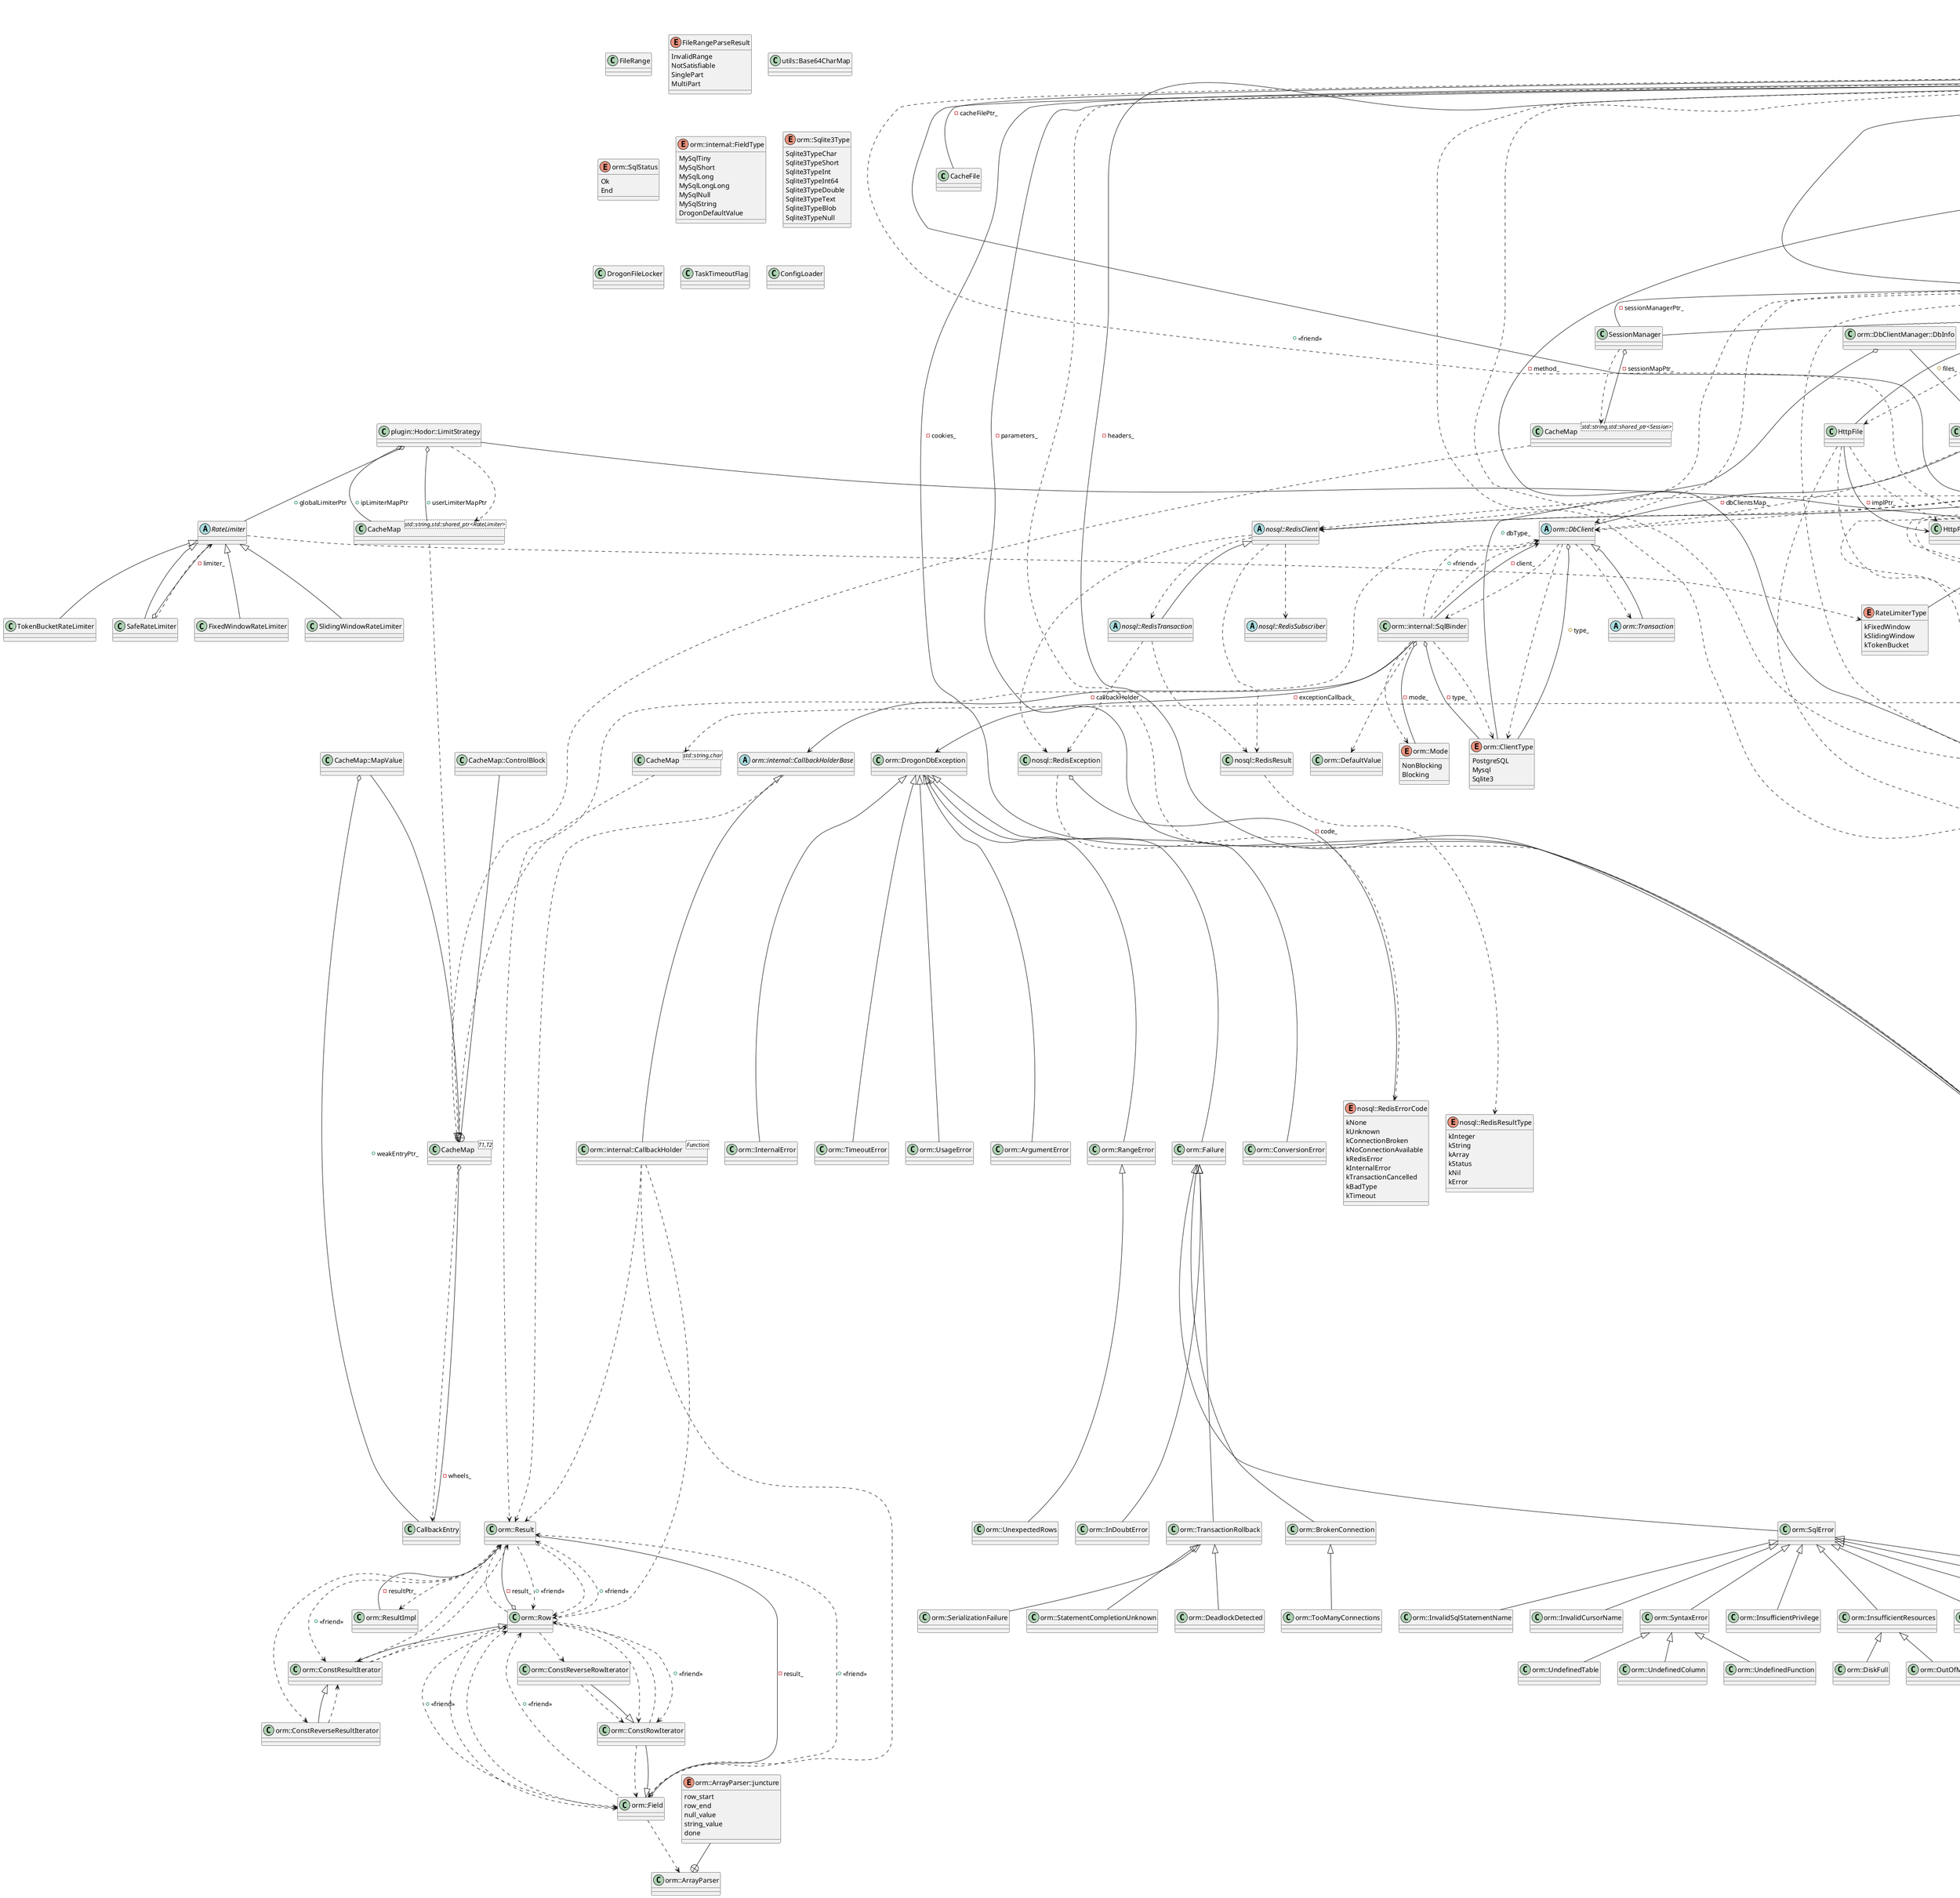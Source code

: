 @startuml
class "CacheFile" as C_0001602196388412231876
class C_0001602196388412231876 {
}
class "FileRange" as C_0001172907301280190169
class C_0001172907301280190169 {
}
enum "FileRangeParseResult" as C_0000148446921052747184
enum C_0000148446921052747184 {
InvalidRange
NotSatisfiable
SinglePart
MultiPart
}
enum "RateLimiterType" as C_0000569988673377409314
enum C_0000569988673377409314 {
kFixedWindow
kSlidingWindow
kTokenBucket
}
abstract "RateLimiter" as C_0001683570349320951376
abstract C_0001683570349320951376 {
}
class "SafeRateLimiter" as C_0000793312537672635337
class C_0000793312537672635337 {
}
class "DrClassMap" as C_0000226157856975215688
class C_0000226157856975215688 {
}
class "DrObjectBase" as C_0000948678946378292650
class C_0000948678946378292650 {
}
class "DrObject<T>" as C_0000928351319055387329
class C_0000928351319055387329 {
}
class "DrObject::DrAllocator" as C_0001402579818599776926
class C_0001402579818599776926 {
}
enum "PluginStatus" as C_0002179084495633963903
enum C_0002179084495633963903 {
None
Initializing
Initialized
}
abstract "PluginBase" as C_0001766132705992294525
abstract C_0001766132705992294525 {
}
class "IsPlugin<T>" as C_0000757665531058320208
class C_0000757665531058320208 {
}
class "Plugin<T>" as C_0000090245984191403772
class C_0000090245984191403772 {
}
class "utils::internal::SafeStringHash" as C_0000202643399852925558
class C_0000202643399852925558 {
}
class "utils::Base64CharMap" as C_0000809694871541360801
class C_0000809694871541360801 {
}
enum "HttpStatusCode" as C_0002294020846573993468
enum C_0002294020846573993468 {
kUnknown
k100Continue
k101SwitchingProtocols
k102Processing
k103EarlyHints
k200OK
k201Created
k202Accepted
k203NonAuthoritativeInformation
k204NoContent
k205ResetContent
k206PartialContent
k207MultiStatus
k208AlreadyReported
k226IMUsed
k300MultipleChoices
k301MovedPermanently
k302Found
k303SeeOther
k304NotModified
k305UseProxy
k306Unused
k307TemporaryRedirect
k308PermanentRedirect
k400BadRequest
k401Unauthorized
k402PaymentRequired
k403Forbidden
k404NotFound
k405MethodNotAllowed
k406NotAcceptable
k407ProxyAuthenticationRequired
k408RequestTimeout
k409Conflict
k410Gone
k411LengthRequired
k412PreconditionFailed
k413RequestEntityTooLarge
k414RequestURITooLarge
k415UnsupportedMediaType
k416RequestedRangeNotSatisfiable
k417ExpectationFailed
k418ImATeapot
k421MisdirectedRequest
k422UnprocessableEntity
k423Locked
k424FailedDependency
k425TooEarly
k426UpgradeRequired
k428PreconditionRequired
k429TooManyRequests
k431RequestHeaderFieldsTooLarge
k451UnavailableForLegalReasons
k500InternalServerError
k501NotImplemented
k502BadGateway
k503ServiceUnavailable
k504GatewayTimeout
k505HTTPVersionNotSupported
k506VariantAlsoNegotiates
k507InsufficientStorage
k508LoopDetected
k510NotExtended
k511NetworkAuthenticationRequired
}
enum "Version" as C_0000197817700020926822
enum C_0000197817700020926822 {
kUnknown
kHttp10
kHttp11
}
enum "ContentType" as C_0002066557435230642449
enum C_0002066557435230642449 {
CT_NONE
CT_APPLICATION_JSON
CT_TEXT_PLAIN
CT_TEXT_HTML
CT_APPLICATION_X_FORM
CT_APPLICATION_X_JAVASCRIPT
CT_TEXT_CSS
CT_TEXT_XML
CT_APPLICATION_XML
CT_TEXT_XSL
CT_APPLICATION_WASM
CT_APPLICATION_OCTET_STREAM
CT_APPLICATION_X_FONT_TRUETYPE
CT_APPLICATION_X_FONT_OPENTYPE
CT_APPLICATION_FONT_WOFF
CT_APPLICATION_FONT_WOFF2
CT_APPLICATION_VND_MS_FONTOBJ
CT_APPLICATION_PDF
CT_IMAGE_SVG_XML
CT_IMAGE_PNG
CT_IMAGE_WEBP
CT_IMAGE_AVIF
CT_IMAGE_JPG
CT_IMAGE_GIF
CT_IMAGE_XICON
CT_IMAGE_ICNS
CT_IMAGE_BMP
CT_MULTIPART_FORM_DATA
CT_CUSTOM
}
enum "FileType" as C_0000046087860677639494
enum C_0000046087860677639494 {
FT_UNKNOWN
FT_CUSTOM
FT_DOCUMENT
FT_ARCHIVE
FT_AUDIO
FT_MEDIA
FT_IMAGE
}
enum "HttpMethod" as C_0002297089588192879184
enum C_0002297089588192879184 {
Get
Post
Head
Put
Delete
Options
Patch
Invalid
}
enum "ReqResult" as C_0002149760671946388471
enum C_0002149760671946388471 {
Ok
BadResponse
NetworkFailure
BadServerAddress
Timeout
HandshakeError
InvalidCertificate
EncryptionFailure
}
enum "WebSocketMessageType" as C_0001493037087324526865
enum C_0001493037087324526865 {
Text
Binary
Ping
Pong
Close
Unknown
}
class "Session" as C_0001154883658290103158
class C_0001154883658290103158 {
}
class "Attributes" as C_0000856886442257969515
class C_0000856886442257969515 {
}
class "UploadFile" as C_0001615461992216996730
class C_0001615461992216996730 {
}
abstract "HttpRequest" as C_0001190870941872623442
abstract C_0001190870941872623442 {
}
class "plugin::RealIpResolver" as C_0000941513324950733499
class C_0000941513324950733499 {
}
class "plugin::RealIpResolver::CIDR" as C_0000448641385731278432
class C_0000448641385731278432 {
}
class "plugin::Hodor" as C_0001660283423325560228
class C_0001660283423325560228 {
}
class "plugin::Hodor::LimitStrategy" as C_0002289629782712496672
class C_0002289629782712496672 {
}
class "plugin::SecureSSLRedirector" as C_0000220070499246235988
class C_0000220070499246235988 {
}
class "plugin::AccessLogger" as C_0000244520623122674747
class C_0000244520623122674747 {
}
class "CallbackEntry" as C_0000090521162796328593
class C_0000090521162796328593 {
}
class "CacheMap<T1,T2>" as C_0001718377259596257071
class C_0001718377259596257071 {
}
class "CacheMap::MapValue" as C_0001562390711784535865
class C_0001562390711784535865 {
}
class "CacheMap::ControlBlock" as C_0002252073953150628835
class C_0002252073953150628835 {
}
class "Cookie" as C_0000629720874538387081
class C_0000629720874538387081 {
}
enum "Cookie::SameSite" as C_0002106053951744410615
enum C_0002106053951744410615 {
kNull
kLax
kStrict
kNone
}
class "HttpViewData" as C_0001371109155471867910
class C_0001371109155471867910 {
}
abstract "HttpResponse" as C_0001901795027020512498
abstract C_0001901795027020512498 {
}
abstract "HttpFilterBase" as C_0001287349830889935744
abstract C_0001287349830889935744 {
}
class "HttpFilter<T,_Bool AutoCreation=true>" as C_0001423317784030907931
class C_0001423317784030907931 {
}
class "HttpFile" as C_0001523417402752130926
class C_0001523417402752130926 {
}
class "MultiPartParser" as C_0001601606743768578298
class C_0001601606743768578298 {
}
abstract "DrTemplateBase" as C_0000286555068366301766
abstract C_0000286555068366301766 {
}
class "DrTemplate<T>" as C_0000730908334399288167
class C_0000730908334399288167 {
}
class "NotFound" as C_0001702311134469454529
class C_0001702311134469454529 {
}
class "orm::DrogonDbException" as C_0000490701912571951483
class C_0000490701912571951483 {
}
class "orm::Failure" as C_0000456369170220033535
class C_0000456369170220033535 {
}
class "orm::BrokenConnection" as C_0001376443961393314631
class C_0001376443961393314631 {
}
class "orm::SqlError" as C_0000110094149694428433
class C_0000110094149694428433 {
}
class "orm::InDoubtError" as C_0001329812002507284968
class C_0001329812002507284968 {
}
class "orm::TransactionRollback" as C_0001914524283162894475
class C_0001914524283162894475 {
}
class "orm::SerializationFailure" as C_0001257602633022102086
class C_0001257602633022102086 {
}
class "orm::StatementCompletionUnknown" as C_0000994616565579621556
class C_0000994616565579621556 {
}
class "orm::DeadlockDetected" as C_0001888794958766654274
class C_0001888794958766654274 {
}
class "orm::InternalError" as C_0002261831672566029641
class C_0002261831672566029641 {
}
class "orm::TimeoutError" as C_0002302674545447868988
class C_0002302674545447868988 {
}
class "orm::UsageError" as C_0000254083566728914352
class C_0000254083566728914352 {
}
class "orm::ArgumentError" as C_0000916768331014483169
class C_0000916768331014483169 {
}
class "orm::ConversionError" as C_0001845087573322512354
class C_0001845087573322512354 {
}
class "orm::RangeError" as C_0001211430318191908949
class C_0001211430318191908949 {
}
class "orm::UnexpectedRows" as C_0000875683457816288818
class C_0000875683457816288818 {
}
class "orm::FeatureNotSupported" as C_0000303146722636107252
class C_0000303146722636107252 {
}
class "orm::DataException" as C_0000450066591467892548
class C_0000450066591467892548 {
}
class "orm::IntegrityConstraintViolation" as C_0000183985701049491110
class C_0000183985701049491110 {
}
class "orm::RestrictViolation" as C_0001486865965422908195
class C_0001486865965422908195 {
}
class "orm::NotNullViolation" as C_0001815296255384798414
class C_0001815296255384798414 {
}
class "orm::ForeignKeyViolation" as C_0000507707051843650703
class C_0000507707051843650703 {
}
class "orm::UniqueViolation" as C_0002008857915781258230
class C_0002008857915781258230 {
}
class "orm::CheckViolation" as C_0001924239052726442346
class C_0001924239052726442346 {
}
class "orm::InvalidCursorState" as C_0001566428556455139836
class C_0001566428556455139836 {
}
class "orm::InvalidSqlStatementName" as C_0000759062901150113307
class C_0000759062901150113307 {
}
class "orm::InvalidCursorName" as C_0001606121618321444316
class C_0001606121618321444316 {
}
class "orm::SyntaxError" as C_0000259099048957574831
class C_0000259099048957574831 {
}
class "orm::UndefinedColumn" as C_0001273053679516529581
class C_0001273053679516529581 {
}
class "orm::UndefinedFunction" as C_0000175001950433608832
class C_0000175001950433608832 {
}
class "orm::UndefinedTable" as C_0000506640526327418335
class C_0000506640526327418335 {
}
class "orm::InsufficientPrivilege" as C_0000615127120924718627
class C_0000615127120924718627 {
}
class "orm::InsufficientResources" as C_0002116496948881352812
class C_0002116496948881352812 {
}
class "orm::DiskFull" as C_0001472863203085702367
class C_0001472863203085702367 {
}
class "orm::OutOfMemory" as C_0000590086373805922620
class C_0000590086373805922620 {
}
class "orm::TooManyConnections" as C_0001565267492265102292
class C_0001565267492265102292 {
}
class "orm::ArrayParser" as C_0001031019763544911241
class C_0001031019763544911241 {
}
enum "orm::ArrayParser::juncture" as C_0000083418169140719751
enum C_0000083418169140719751 {
row_start
row_end
null_value
string_value
done
}
enum "orm::SqlStatus" as C_0000864614178541128980
enum C_0000864614178541128980 {
Ok
End
}
class "orm::Result" as C_0001879694154331038123
class C_0001879694154331038123 {
}
class "orm::Row" as C_0001497249381223800335
class C_0001497249381223800335 {
}
class "orm::Field" as C_0000384421613627818213
class C_0000384421613627818213 {
}
class "orm::ConstResultIterator" as C_0000759497631999745177
class C_0000759497631999745177 {
}
class "orm::ConstReverseResultIterator" as C_0001683013422590829842
class C_0001683013422590829842 {
}
class "orm::ConstRowIterator" as C_0001908145275863799607
class C_0001908145275863799607 {
}
class "orm::ConstReverseRowIterator" as C_0000154149308819588584
class C_0000154149308819588584 {
}
class "orm::DefaultValue" as C_0001242350316431051799
class C_0001242350316431051799 {
}
enum "orm::internal::FieldType" as C_0001803163228504873872
enum C_0001803163228504873872 {
MySqlTiny
MySqlShort
MySqlLong
MySqlLongLong
MySqlNull
MySqlString
DrogonDefaultValue
}
class "orm::internal::FunctionTraits<void (*)()>" as C_0000513185118210984636
class C_0000513185118210984636 {
}
class "orm::internal::FunctionTraits<Function>" as C_0001957603977180218076
class C_0001957603977180218076 {
}
class "orm::internal::FunctionTraits<ReturnType (ClassType::*)(Arguments...) const>" as C_0000443970950058419486
class C_0000443970950058419486 {
}
class "orm::internal::FunctionTraits<ReturnType (ClassType::*)(Arguments...)>" as C_0001417883023260479158
class C_0001417883023260479158 {
}
class "orm::internal::FunctionTraits<void (*)(const orm::Result &)>" as C_0000205829849769570168
class C_0000205829849769570168 {
}
class "orm::internal::FunctionTraits<void (*)(const orm::DrogonDbException &)>" as C_0001346608393855696837
class C_0001346608393855696837 {
}
class "orm::internal::FunctionTraits<void (*)(const std::__exception_ptr::exception_ptr &)>" as C_0001142968759717352443
class C_0001142968759717352443 {
}
class "orm::internal::FunctionTraits<ReturnType (*)(bool>" as C_0000567210264324755522
class C_0000567210264324755522 {
}
class "orm::internal::FunctionTraits<ReturnType (*)(Arguments...)>" as C_0001981897510351264598
class C_0001981897510351264598 {
}
class "orm::internal::VectorTypeTraits<T>" as C_0000786554807114980109
class C_0000786554807114980109 {
}
class "orm::internal::VectorTypeTraits<std::vector<std::shared_ptr<T>,std::allocator<std::shared_ptr<T>>>>" as C_0001801500979563774897
class C_0001801500979563774897 {
}
class "orm::internal::VectorTypeTraits<std::string>" as C_0001028932301327099173
class C_0001028932301327099173 {
}
class "orm::internal::CallbackArgTypeTraits<T>" as C_0001591051183953441591
class C_0001591051183953441591 {
}
class "orm::internal::CallbackArgTypeTraits<T *>" as C_0000843017854924881578
class C_0000843017854924881578 {
}
class "orm::internal::CallbackArgTypeTraits<T &>" as C_0001623635363292769104
class C_0001623635363292769104 {
}
class "orm::internal::CallbackArgTypeTraits<T &&>" as C_0000449587150521759061
class C_0000449587150521759061 {
}
class "orm::internal::CallbackArgTypeTraits<const type-parameter-0-0 &>" as C_0000863179859175409524
class C_0000863179859175409524 {
}
abstract "orm::internal::CallbackHolderBase" as C_0000811563132313094349
abstract C_0000811563132313094349 {
}
class "orm::internal::CallbackHolder<Function>" as C_0001889359869870982877
class C_0001889359869870982877 {
}
class "orm::internal::SqlBinder" as C_0000468897011034681203
class C_0000468897011034681203 {
}
class "orm::internal::FunctionTraits<>" as C_0002073642679454323555
class C_0002073642679454323555 {
}
enum "orm::ClientType" as C_0002190783142543069125
enum C_0002190783142543069125 {
PostgreSQL
Mysql
Sqlite3
}
enum "orm::Sqlite3Type" as C_0001301027004849434510
enum C_0001301027004849434510 {
Sqlite3TypeChar
Sqlite3TypeShort
Sqlite3TypeInt
Sqlite3TypeInt64
Sqlite3TypeDouble
Sqlite3TypeText
Sqlite3TypeBlob
Sqlite3TypeNull
}
enum "orm::Mode" as C_0001225333086930819835
enum C_0001225333086930819835 {
NonBlocking
Blocking
}
abstract "orm::DbClient" as C_0000471532526581045605
abstract C_0000471532526581045605 {
}
abstract "orm::Transaction" as C_0000456939794030293158
abstract C_0000456939794030293158 {
}
class "orm::ResultImpl" as C_0001955893625886337927
class C_0001955893625886337927 {
}
class "orm::DbClientManager" as C_0001649523481404497031
class C_0001649523481404497031 {
}
class "orm::DbClientManager::DbInfo" as C_0001683999535943826556
class C_0001683999535943826556 {
}
enum "nosql::RedisResultType" as C_0000236628666458416603
enum C_0000236628666458416603 {
kInteger
kString
kArray
kStatus
kNil
kError
}
class "nosql::RedisResult" as C_0000050005081244291018
class C_0000050005081244291018 {
}
enum "nosql::RedisErrorCode" as C_0001312001361169551649
enum C_0001312001361169551649 {
kNone
kUnknown
kConnectionBroken
kNoConnectionAvailable
kRedisError
kInternalError
kTransactionCancelled
kBadType
kTimeout
}
class "nosql::RedisException" as C_0000559300651359055504
class C_0000559300651359055504 {
}
abstract "nosql::RedisSubscriber" as C_0001107547161573581594
abstract C_0001107547161573581594 {
}
abstract "nosql::RedisClient" as C_0001883779199158262454
abstract C_0001883779199158262454 {
}
abstract "nosql::RedisTransaction" as C_0000602502027937678388
abstract C_0000602502027937678388 {
}
class "nosql::RedisClientManager" as C_0001774738376105557712
class C_0001774738376105557712 {
}
class "nosql::RedisClientManager::RedisInfo" as C_0000611188511917421263
class C_0000611188511917421263 {
}
abstract "HttpAppFramework" as C_0000562806535167206749
abstract C_0000562806535167206749 {
}
class "CacheMap<std::string,std::shared_ptr<RateLimiter>>" as C_0001149590644407197090
class C_0001149590644407197090 {
}
abstract "HttpSimpleControllerBase" as C_0000128620413217137181
abstract C_0000128620413217137181 {
}
class "HttpFileImpl" as C_0000430861576536820587
class C_0000430861576536820587 {
}
abstract "WebSocketControllerBase" as C_0001615046545627727628
abstract C_0001615046545627727628 {
}
class "HttpControllerBase" as C_0001847958496230053998
class C_0001847958496230053998 {
}
enum "StreamDecompressStatus" as C_0000163356329807892547
enum C_0000163356329807892547 {
TooLarge
DecompressError
NotSupported
Ok
}
class "HttpRequestImpl" as C_0001077445029966790851
class C_0001077445029966790851 {
}
abstract "HttpMessageBody" as C_0001754708542321847598
abstract C_0001754708542321847598 {
}
enum "HttpMessageBody::BodyType" as C_0000605428589634827505
enum C_0000605428589634827505 {
kNone
kString
kStringView
}
class "HttpMessageStringBody" as C_0001277789552022385231
class C_0001277789552022385231 {
}
class "HttpMessageStringViewBody" as C_0002060394961817502911
class C_0002060394961817502911 {
}
class "HttpResponseImpl" as C_0000381476730916804538
class C_0000381476730916804538 {
}
class "InitBeforeMainFunction" as C_0000020484508416173121
class C_0000020484508416173121 {
}
class "HttpAppFrameworkImpl" as C_0001004757924792929683
class C_0001004757924792929683 {
}
class "PluginsManager" as C_0000335650429468284846
class C_0000335650429468284846 {
}
class "StaticFileRouter" as C_0000353826227210189722
class C_0000353826227210189722 {
}
class "ListenerManager" as C_0000608763234271505368
class C_0000608763234271505368 {
}
class "WebsocketControllersRouter" as C_0000951993459401033861
class C_0000951993459401033861 {
}
class "HttpServer" as C_0001484050858330124819
class C_0001484050858330124819 {
}
class "HttpControllersRouter" as C_0001615151661652650598
class C_0001615151661652650598 {
}
class "SessionManager" as C_0001631916368591596960
class C_0001631916368591596960 {
}
class "HttpRequestParser" as C_0001720364280583232565
class C_0001720364280583232565 {
}
class "WebSocketConnectionImpl" as C_0001836657483865143021
class C_0001836657483865143021 {
}
class "SharedLibManager" as C_0001894840575198633229
class C_0001894840575198633229 {
}
class "HttpSimpleControllersRouter" as C_0001970446989037272555
class C_0001970446989037272555 {
}
class "FixedWindowRateLimiter" as C_0001720993327917963721
class C_0001720993327917963721 {
}
class "SlidingWindowRateLimiter" as C_0001885782635672739197
class C_0001885782635672739197 {
}
class "TokenBucketRateLimiter" as C_0001852668886837659991
class C_0001852668886837659991 {
}
class "LocalHostFilter" as C_0001201580713638217777
class C_0001201580713638217777 {
}
abstract "ConfigAdapter" as C_0001248771358067691616
abstract C_0001248771358067691616 {
}
class "JsonConfigAdapter" as C_0001494869777221246521
class C_0001494869777221246521 {
}
class "ConfigAdapterManager" as C_0001353955529874701856
class C_0001353955529874701856 {
}
class "YamlConfigAdapter" as C_0000919611083123288933
class C_0000919611083123288933 {
}
enum "CloseCode" as C_0000861956644728290368
enum C_0000861956644728290368 {
kNormalClosure
kEndpointGone
kProtocolError
kInvalidMessage
kNone
kAbnormally
kWrongMessageContent
kViolation
kMessageTooBig
kNeedMoreExtensions
kUnexpectedCondition
kTLSFailed
}
abstract "WebSocketConnection" as C_0001703545934693630165
abstract C_0001703545934693630165 {
}
abstract "WebSocketClient" as C_0000082344787903276426
abstract C_0000082344787903276426 {
}
class "WebSocketClientImpl" as C_0001480640962659994258
class C_0001480640962659994258 {
}
class "HttpResponseParser" as C_0000280643349295394173
class C_0000280643349295394173 {
}
enum "HttpResponseParser::HttpResponseParseStatus" as C_0001507324705318899831
enum C_0001507324705318899831 {
kExpectResponseLine
kExpectHeaders
kExpectBody
kExpectChunkLen
kExpectChunkBody
kExpectLastEmptyChunk
kExpectClose
kGotAll
}
class "WebSocketMessageParser" as C_0001454627024293785596
class C_0001454627024293785596 {
}
class "ListenerManager::ListenerInfo" as C_0001204645190044863835
class C_0001204645190044863835 {
}
class "DrogonFileLocker" as C_0000181996994286112818
class C_0000181996994286112818 {
}
class "IOThreadStorage<C>" as C_0002158017326150546890
class C_0002158017326150546890 {
}
class "IOThreadStorage<std::shared_ptr<orm::DbClient>>" as C_0000607020710647024835
class C_0000607020710647024835 {
}
abstract "HttpClient" as C_0000193386755456182691
abstract C_0000193386755456182691 {
}
class "HttpController<T,_Bool AutoCreation=true>" as C_0000022864597420834899
class C_0000022864597420834899 {
}
class "HttpController::methodRegistrator" as C_0001675203611479878587
class C_0001675203611479878587 {
}
class "HttpSimpleController<T,_Bool AutoCreation=true>" as C_0000230834042887687668
class C_0000230834042887687668 {
}
class "HttpSimpleController::pathRegistrator" as C_0000168773656179042750
class C_0000168773656179042750 {
}
class "TaskTimeoutFlag" as C_0001532938012186904630
class C_0001532938012186904630 {
}
enum "HttpRequestParser::HttpRequestParseStatus" as C_0002109502964953613273
enum C_0002109502964953613273 {
kExpectMethod
kExpectRequestLine
kExpectHeaders
kExpectBody
kExpectChunkLen
kExpectChunkBody
kExpectLastEmptyChunk
kGotAll
}
class "CacheMap<std::string,char>" as C_0002089220607717350710
class C_0002089220607717350710 {
}
class "IOThreadStorage<std::unique_ptr<CacheMap<std::string,char>>>" as C_0001314571613852665946
class C_0001314571613852665946 {
}
class "IOThreadStorage<std::unordered_map<std::string,std::shared_ptr<HttpResponse>>>" as C_0002042351670502806168
class C_0002042351670502806168 {
}
class "IOThreadStorage<std::vector<StaticFileRouter::Location>>" as C_0001088808863620520423
class C_0001088808863620520423 {
}
class "StaticFileRouter::Location" as C_0000956383041522651290
class C_0000956383041522651290 {
}
class "IntranetIpFilter" as C_0001135131880391382868
class C_0001135131880391382868 {
}
class "HttpClientImpl" as C_0000566347777129574936
class C_0000566347777129574936 {
}
class "ConfigLoader" as C_0001501409930325618238
class C_0001501409930325618238 {
}
class "IOThreadStorage<std::shared_ptr<HttpResponse>>" as C_0000711739037540363664
class C_0000711739037540363664 {
}
class "HttpControllersRouter::CtrlBinder" as C_0001713808242298244995
class C_0001713808242298244995 {
}
class "HttpControllersRouter::HttpControllerRouterItem" as C_0000309843102008602296
class C_0000309843102008602296 {
}
class "HttpSimpleControllersRouter::CtrlBinder" as C_0002131510168062055055
class C_0002131510168062055055 {
}
class "HttpSimpleControllersRouter::SimpleControllerRouterItem" as C_0000869536699651170580
class C_0000869536699651170580 {
}
class "IOThreadStorage<std::shared_ptr<nosql::RedisClient>>" as C_0002290647563351137987
class C_0002290647563351137987 {
}
class "CacheMap<std::string,std::shared_ptr<Session>>" as C_0000265559757505396166
class C_0000265559757505396166 {
}
class "SharedLibManager::DLStat" as C_0000912393489712100848
class C_0000912393489712100848 {
}
class "WebsocketControllersRouter::CtrlBinder" as C_0000122138011985869741
class C_0000122138011985869741 {
}
class "WebsocketControllersRouter::WebSocketControllerRouterItem" as C_0002192270870067768196
class C_0002192270870067768196 {
}
class "WebSocketController<T,_Bool AutoCreation=true>" as C_0001306947998463000992
class C_0001306947998463000992 {
}
class "WebSocketController::pathRegistrator" as C_0000532018289313791350
class C_0000532018289313791350 {
}
class "HttpFileUploadRequest" as C_0001858718572891983498
class C_0001858718572891983498 {
}
C_0001683570349320951376 ..> C_0000569988673377409314
C_0000793312537672635337 ..> C_0001683570349320951376
C_0000793312537672635337 o-- C_0001683570349320951376 : -limiter_
C_0001683570349320951376 <|-- C_0000793312537672635337
C_0000226157856975215688 ..> C_0000948678946378292650
C_0000948678946378292650 <|-- C_0000928351319055387329
C_0001402579818599776926 --+ C_0000928351319055387329
C_0001766132705992294525 o-- C_0002179084495633963903 : -status_
C_0001766132705992294525 --> C_0001766132705992294525 : -dependencies_
C_0001766132705992294525 --> C_0001766132705992294525 : -initializedCallback_
C_0001766132705992294525 <.. C_0000335650429468284846 : +<<friend>>
C_0000948678946378292650 <|-- C_0001766132705992294525
C_0000757665531058320208 ..> C_0001766132705992294525
C_0001766132705992294525 <|-- C_0000090245984191403772
C_0000928351319055387329 <|-- C_0000090245984191403772
C_0001154883658290103158 <.. C_0001004757924792929683 : +<<friend>>
C_0001154883658290103158 <.. C_0001631916368591596960 : +<<friend>>
C_0001615461992216996730 ..> C_0002066557435230642449
C_0001615461992216996730 o-- C_0002066557435230642449 : -contentType_
C_0001190870941872623442 ..> C_0002297089588192879184
C_0001190870941872623442 ..> C_0000202643399852925558
C_0001190870941872623442 ..> C_0000197817700020926822
C_0001190870941872623442 ..> C_0001154883658290103158
C_0001190870941872623442 ..> C_0000856886442257969515
C_0001190870941872623442 ..> C_0002066557435230642449
C_0001190870941872623442 ..> C_0001615461992216996730
C_0000941513324950733499 ..> C_0001190870941872623442
C_0000448641385731278432 --+ C_0000941513324950733499
C_0001660283423325560228 ..> C_0001190870941872623442
C_0001660283423325560228 ..> C_0001901795027020512498
C_0001660283423325560228 o-- C_0000569988673377409314 : -algorithm_
C_0001660283423325560228 --> C_0001190870941872623442 : -userIdGetter_
C_0001660283423325560228 --> C_0001190870941872623442 : -rejectResponseFactory_
C_0001660283423325560228 o-- C_0001901795027020512498 : -rejectResponse_
C_0002289629782712496672 --+ C_0001660283423325560228
C_0002289629782712496672 o-- C_0001683570349320951376 : +globalLimiterPtr
C_0002289629782712496672 ..> C_0001149590644407197090
C_0002289629782712496672 o-- C_0001149590644407197090 : +ipLimiterMapPtr
C_0002289629782712496672 o-- C_0001149590644407197090 : +userLimiterMapPtr
C_0000220070499246235988 ..> C_0001190870941872623442
C_0000220070499246235988 ..> C_0001901795027020512498
C_0000244520623122674747 ..> C_0001190870941872623442
C_0000244520623122674747 ..> C_0001901795027020512498
C_0000244520623122674747 --> C_0001190870941872623442 : -logFunctions_
C_0000244520623122674747 --> C_0001901795027020512498 : -logFunctions_
C_0000244520623122674747 --> C_0001190870941872623442 : -logFunctionMap_
C_0000244520623122674747 --> C_0001901795027020512498 : -logFunctionMap_
C_0001718377259596257071 ..> C_0000090521162796328593
C_0001718377259596257071 o-- C_0000090521162796328593 : -wheels_
C_0001562390711784535865 --+ C_0001718377259596257071
C_0001562390711784535865 o-- C_0000090521162796328593 : +weakEntryPtr_
C_0002252073953150628835 --+ C_0001718377259596257071
C_0002106053951744410615 --+ C_0000629720874538387081
C_0001901795027020512498 ..> C_0002294020846573993468
C_0001901795027020512498 ..> C_0000197817700020926822
C_0001901795027020512498 ..> C_0002066557435230642449
C_0001901795027020512498 ..> C_0000202643399852925558
C_0001901795027020512498 ..> C_0000629720874538387081
C_0001901795027020512498 ..> C_0001371109155471867910
C_0001287349830889935744 ..> C_0001190870941872623442
C_0001287349830889935744 ..> C_0001901795027020512498
C_0000948678946378292650 <|-- C_0001287349830889935744
C_0000928351319055387329 <|-- C_0001423317784030907931
C_0001287349830889935744 <|-- C_0001423317784030907931
C_0001523417402752130926 ..> C_0000430861576536820587
C_0001523417402752130926 ..> C_0000046087860677639494
C_0001523417402752130926 ..> C_0002066557435230642449
C_0001523417402752130926 --> C_0000430861576536820587 : -implPtr_
C_0001601606743768578298 ..> C_0001523417402752130926
C_0001601606743768578298 ..> C_0001190870941872623442
C_0001601606743768578298 o-- C_0001523417402752130926 : #files_
C_0001601606743768578298 o-- C_0001190870941872623442 : #requestPtr_
C_0000286555068366301766 ..> C_0001371109155471867910
C_0000948678946378292650 <|-- C_0000286555068366301766
C_0000928351319055387329 <|-- C_0000730908334399288167
C_0000286555068366301766 <|-- C_0000730908334399288167
C_0001702311134469454529 ..> C_0001371109155471867910
C_0000490701912571951483 <|-- C_0000456369170220033535
C_0000456369170220033535 <|-- C_0001376443961393314631
C_0000456369170220033535 <|-- C_0000110094149694428433
C_0000456369170220033535 <|-- C_0001329812002507284968
C_0000456369170220033535 <|-- C_0001914524283162894475
C_0001914524283162894475 <|-- C_0001257602633022102086
C_0001914524283162894475 <|-- C_0000994616565579621556
C_0001914524283162894475 <|-- C_0001888794958766654274
C_0000490701912571951483 <|-- C_0002261831672566029641
C_0000490701912571951483 <|-- C_0002302674545447868988
C_0000490701912571951483 <|-- C_0000254083566728914352
C_0000490701912571951483 <|-- C_0000916768331014483169
C_0000490701912571951483 <|-- C_0001845087573322512354
C_0000490701912571951483 <|-- C_0001211430318191908949
C_0001211430318191908949 <|-- C_0000875683457816288818
C_0000110094149694428433 <|-- C_0000303146722636107252
C_0000110094149694428433 <|-- C_0000450066591467892548
C_0000110094149694428433 <|-- C_0000183985701049491110
C_0000183985701049491110 <|-- C_0001486865965422908195
C_0000183985701049491110 <|-- C_0001815296255384798414
C_0000183985701049491110 <|-- C_0000507707051843650703
C_0000183985701049491110 <|-- C_0002008857915781258230
C_0000183985701049491110 <|-- C_0001924239052726442346
C_0000110094149694428433 <|-- C_0001566428556455139836
C_0000110094149694428433 <|-- C_0000759062901150113307
C_0000110094149694428433 <|-- C_0001606121618321444316
C_0000110094149694428433 <|-- C_0000259099048957574831
C_0000259099048957574831 <|-- C_0001273053679516529581
C_0000259099048957574831 <|-- C_0000175001950433608832
C_0000259099048957574831 <|-- C_0000506640526327418335
C_0000110094149694428433 <|-- C_0000615127120924718627
C_0000110094149694428433 <|-- C_0002116496948881352812
C_0002116496948881352812 <|-- C_0001472863203085702367
C_0002116496948881352812 <|-- C_0000590086373805922620
C_0001376443961393314631 <|-- C_0001565267492265102292
C_0000083418169140719751 --+ C_0001031019763544911241
C_0001879694154331038123 ..> C_0001955893625886337927
C_0001879694154331038123 ..> C_0000759497631999745177
C_0001879694154331038123 ..> C_0001683013422590829842
C_0001879694154331038123 ..> C_0001497249381223800335
C_0001879694154331038123 o-- C_0001955893625886337927 : -resultPtr_
C_0001879694154331038123 <.. C_0001497249381223800335 : +<<friend>>
C_0001879694154331038123 <.. C_0000384421613627818213 : +<<friend>>
C_0001497249381223800335 ..> C_0000384421613627818213
C_0001497249381223800335 ..> C_0001908145275863799607
C_0001497249381223800335 ..> C_0000154149308819588584
C_0001497249381223800335 ..> C_0001879694154331038123
C_0001497249381223800335 o-- C_0001879694154331038123 : -result_
C_0001497249381223800335 <.. C_0001879694154331038123 : +<<friend>>
C_0001497249381223800335 <.. C_0000384421613627818213 : +<<friend>>
C_0000384421613627818213 ..> C_0001031019763544911241
C_0000384421613627818213 ..> C_0001497249381223800335
C_0000384421613627818213 o-- C_0001879694154331038123 : -result_
C_0000384421613627818213 <.. C_0001497249381223800335 : +<<friend>>
C_0000759497631999745177 ..> C_0001497249381223800335
C_0000759497631999745177 ..> C_0001879694154331038123
C_0000759497631999745177 <.. C_0001879694154331038123 : +<<friend>>
C_0001497249381223800335 <|-- C_0000759497631999745177
C_0001683013422590829842 ..> C_0000759497631999745177
C_0000759497631999745177 <|-- C_0001683013422590829842
C_0001908145275863799607 ..> C_0000384421613627818213
C_0001908145275863799607 ..> C_0001497249381223800335
C_0001908145275863799607 <.. C_0001497249381223800335 : +<<friend>>
C_0000384421613627818213 <|-- C_0001908145275863799607
C_0000154149308819588584 ..> C_0001908145275863799607
C_0001908145275863799607 <|-- C_0000154149308819588584
C_0000513185118210984636 ..|> C_0002073642679454323555
C_0000443970950058419486 ..|> C_0001957603977180218076
C_0001981897510351264598 <|-- C_0000443970950058419486
C_0001417883023260479158 ..|> C_0001957603977180218076
C_0001981897510351264598 <|-- C_0001417883023260479158
C_0000205829849769570168 ..|> C_0001957603977180218076
C_0001346608393855696837 ..|> C_0001957603977180218076
C_0001142968759717352443 ..|> C_0001957603977180218076
C_0000567210264324755522 ..|> C_0001957603977180218076
C_0001981897510351264598 <|-- C_0000567210264324755522
C_0001981897510351264598 ..|> C_0001957603977180218076
C_0001801500979563774897 ..|> C_0000786554807114980109
C_0001028932301327099173 ..|> C_0000786554807114980109
C_0000843017854924881578 ..|> C_0001591051183953441591
C_0001623635363292769104 ..|> C_0001591051183953441591
C_0000449587150521759061 ..|> C_0001591051183953441591
C_0000863179859175409524 ..|> C_0001591051183953441591
C_0000811563132313094349 ..> C_0001879694154331038123
C_0001889359869870982877 ..> C_0001879694154331038123
C_0001889359869870982877 ..> C_0001497249381223800335
C_0001889359869870982877 ..> C_0000384421613627818213
C_0000811563132313094349 <|-- C_0001889359869870982877
C_0000468897011034681203 ..> C_0000471532526581045605
C_0000468897011034681203 ..> C_0002190783142543069125
C_0000468897011034681203 ..> C_0001242350316431051799
C_0000468897011034681203 ..> C_0001225333086930819835
C_0000468897011034681203 --> C_0000471532526581045605 : -client_
C_0000468897011034681203 o-- C_0001225333086930819835 : -mode_
C_0000468897011034681203 --> C_0000811563132313094349 : -callbackHolder_
C_0000468897011034681203 --> C_0000490701912571951483 : -exceptionCallback_
C_0000468897011034681203 o-- C_0002190783142543069125 : -type_
C_0000471532526581045605 ..> C_0000468897011034681203
C_0000471532526581045605 ..> C_0000456939794030293158
C_0000471532526581045605 ..> C_0002190783142543069125
C_0000471532526581045605 ..> C_0001879694154331038123
C_0000471532526581045605 o-- C_0002190783142543069125 : #type_
C_0000471532526581045605 <.. C_0000468897011034681203 : +<<friend>>
C_0000471532526581045605 <|-- C_0000456939794030293158
C_0001649523481404497031 ..> C_0000471532526581045605
C_0001649523481404497031 o-- C_0000471532526581045605 : -dbClientsMap_
C_0001649523481404497031 ..> C_0000607020710647024835
C_0001649523481404497031 o-- C_0000607020710647024835 : -dbFastClientsMap_
C_0001683999535943826556 --+ C_0001649523481404497031
C_0001683999535943826556 o-- C_0002190783142543069125 : +dbType_
C_0000050005081244291018 ..> C_0000236628666458416603
C_0000559300651359055504 ..> C_0001312001361169551649
C_0000559300651359055504 o-- C_0001312001361169551649 : -code_
C_0001883779199158262454 ..> C_0000050005081244291018
C_0001883779199158262454 ..> C_0000559300651359055504
C_0001883779199158262454 ..> C_0001107547161573581594
C_0001883779199158262454 ..> C_0000602502027937678388
C_0000602502027937678388 ..> C_0000050005081244291018
C_0000602502027937678388 ..> C_0000559300651359055504
C_0001883779199158262454 <|-- C_0000602502027937678388
C_0001774738376105557712 ..> C_0001883779199158262454
C_0001774738376105557712 o-- C_0001883779199158262454 : -redisClientsMap_
C_0001774738376105557712 ..> C_0002290647563351137987
C_0001774738376105557712 o-- C_0002290647563351137987 : -redisFastClientsMap_
C_0000611188511917421263 --+ C_0001774738376105557712
C_0000562806535167206749 ..> C_0001901795027020512498
C_0000562806535167206749 ..> C_0002294020846573993468
C_0000562806535167206749 ..> C_0001766132705992294525
C_0000562806535167206749 ..> C_0001190870941872623442
C_0000562806535167206749 ..> C_0002297089588192879184
C_0000562806535167206749 ..> C_0000471532526581045605
C_0000562806535167206749 ..> C_0001883779199158262454
C_0001149590644407197090 ..|> C_0001718377259596257071
C_0000128620413217137181 ..> C_0001190870941872623442
C_0000128620413217137181 ..> C_0001901795027020512498
C_0000948678946378292650 <|-- C_0000128620413217137181
C_0000430861576536820587 ..> C_0000046087860677639494
C_0000430861576536820587 ..> C_0001190870941872623442
C_0000430861576536820587 ..> C_0002066557435230642449
C_0000430861576536820587 o-- C_0001190870941872623442 : -requestPtr_
C_0000430861576536820587 o-- C_0002066557435230642449 : -contentType_
C_0001615046545627727628 ..> C_0001703545934693630165
C_0001615046545627727628 ..> C_0001493037087324526865
C_0001615046545627727628 ..> C_0001190870941872623442
C_0000948678946378292650 <|-- C_0001615046545627727628
C_0001077445029966790851 ..> C_0000197817700020926822
C_0001077445029966790851 ..> C_0002297089588192879184
C_0001077445029966790851 ..> C_0000202643399852925558
C_0001077445029966790851 ..> C_0001154883658290103158
C_0001077445029966790851 ..> C_0000856886442257969515
C_0001077445029966790851 ..> C_0002066557435230642449
C_0001077445029966790851 ..> C_0000163356329807892547
C_0001077445029966790851 o-- C_0002297089588192879184 : -method_
C_0001077445029966790851 o-- C_0000197817700020926822 : -version_
C_0001077445029966790851 o-- C_0000202643399852925558 : -headers_
C_0001077445029966790851 o-- C_0000202643399852925558 : -cookies_
C_0001077445029966790851 o-- C_0000202643399852925558 : -parameters_
C_0001077445029966790851 o-- C_0001154883658290103158 : -sessionPtr_
C_0001077445029966790851 o-- C_0000856886442257969515 : -attributesPtr_
C_0001077445029966790851 o-- C_0001602196388412231876 : -cacheFilePtr_
C_0001077445029966790851 o-- C_0002066557435230642449 : #contentType_
C_0001077445029966790851 <.. C_0001190870941872623442 : +<<friend>>
C_0001077445029966790851 <.. C_0001720364280583232565 : +<<friend>>
C_0001190870941872623442 <|-- C_0001077445029966790851
C_0000605428589634827505 --+ C_0001754708542321847598
C_0001754708542321847598 <|-- C_0001277789552022385231
C_0001754708542321847598 <|-- C_0002060394961817502911
C_0000381476730916804538 ..> C_0002294020846573993468
C_0000381476730916804538 ..> C_0002066557435230642449
C_0000381476730916804538 ..> C_0000197817700020926822
C_0000381476730916804538 ..> C_0000202643399852925558
C_0000381476730916804538 ..> C_0000629720874538387081
C_0000381476730916804538 o-- C_0000202643399852925558 : -headers_
C_0000381476730916804538 o-- C_0000629720874538387081 : -cookies_
C_0000381476730916804538 o-- C_0000202643399852925558 : -cookies_
C_0000381476730916804538 o-- C_0002294020846573993468 : -statusCode_
C_0000381476730916804538 o-- C_0000197817700020926822 : -version_
C_0000381476730916804538 --> C_0001754708542321847598 : -bodyPtr_
C_0000381476730916804538 o-- C_0002066557435230642449 : -contentType_
C_0000381476730916804538 <.. C_0000280643349295394173 : +<<friend>>
C_0001901795027020512498 <|-- C_0000381476730916804538
C_0001004757924792929683 ..> C_0001766132705992294525
C_0001004757924792929683 ..> C_0000562806535167206749
C_0001004757924792929683 ..> C_0001901795027020512498
C_0001004757924792929683 ..> C_0002294020846573993468
C_0001004757924792929683 ..> C_0001190870941872623442
C_0001004757924792929683 ..> C_0001077445029966790851
C_0001004757924792929683 ..> C_0002297089588192879184
C_0001004757924792929683 ..> C_0000471532526581045605
C_0001004757924792929683 ..> C_0001883779199158262454
C_0001004757924792929683 ..> C_0001836657483865143021
C_0001004757924792929683 o-- C_0000353826227210189722 : -staticFileRouterPtr_
C_0001004757924792929683 o-- C_0001615151661652650598 : -httpCtrlsRouterPtr_
C_0001004757924792929683 o-- C_0001970446989037272555 : -httpSimpleCtrlsRouterPtr_
C_0001004757924792929683 o-- C_0000951993459401033861 : -websockCtrlsRouterPtr_
C_0001004757924792929683 o-- C_0000608763234271505368 : -listenerManagerPtr_
C_0001004757924792929683 o-- C_0000335650429468284846 : -pluginsManagerPtr_
C_0001004757924792929683 o-- C_0001649523481404497031 : -dbClientManagerPtr_
C_0001004757924792929683 o-- C_0001774738376105557712 : -redisClientManagerPtr_
C_0001004757924792929683 o-- C_0001894840575198633229 : -sharedLibManagerPtr_
C_0001004757924792929683 o-- C_0001631916368591596960 : -sessionManagerPtr_
C_0001004757924792929683 o-- C_0001901795027020512498 : -custom404_
C_0001004757924792929683 ..> C_0002294020846573993468 : -customErrorHandler_
C_0001004757924792929683 --> C_0001901795027020512498 : -responseCreationAdvices_
C_0001004757924792929683 --> C_0001190870941872623442 : -syncAdvices_
C_0001004757924792929683 --> C_0001190870941872623442 : -preRoutingAdvices_
C_0001004757924792929683 --> C_0001901795027020512498 : -preRoutingAdvices_
C_0001004757924792929683 --> C_0001190870941872623442 : -postRoutingAdvices_
C_0001004757924792929683 --> C_0001901795027020512498 : -postRoutingAdvices_
C_0001004757924792929683 --> C_0001190870941872623442 : -preHandlingAdvices_
C_0001004757924792929683 --> C_0001901795027020512498 : -preHandlingAdvices_
C_0001004757924792929683 --> C_0001190870941872623442 : -postHandlingAdvices_
C_0001004757924792929683 --> C_0001901795027020512498 : -postHandlingAdvices_
C_0001004757924792929683 --> C_0001190870941872623442 : -preSendingAdvices_
C_0001004757924792929683 --> C_0001901795027020512498 : -preSendingAdvices_
C_0001004757924792929683 --> C_0001190870941872623442 : -preRoutingObservers_
C_0001004757924792929683 --> C_0001190870941872623442 : -postRoutingObservers_
C_0001004757924792929683 --> C_0001190870941872623442 : -preHandlingObservers_
C_0001004757924792929683 --> C_0001190870941872623442 : -exceptionHandler_
C_0001004757924792929683 --> C_0001901795027020512498 : -exceptionHandler_
C_0001004757924792929683 --> C_0000020484508416173121 : -initFirst_
C_0000562806535167206749 <|-- C_0001004757924792929683
C_0000335650429468284846 ..> C_0001766132705992294525
C_0000335650429468284846 o-- C_0001766132705992294525 : -pluginsMap_
C_0000335650429468284846 --> C_0001766132705992294525 : -initializedPlugins_
C_0000353826227210189722 ..> C_0001077445029966790851
C_0000353826227210189722 ..> C_0001901795027020512498
C_0000353826227210189722 ..> C_0001190870941872623442
C_0000353826227210189722 ..> C_0001314571613852665946
C_0000353826227210189722 o-- C_0001314571613852665946 : -staticFilesCacheMap_
C_0000353826227210189722 ..> C_0002042351670502806168
C_0000353826227210189722 o-- C_0002042351670502806168 : -staticFilesCache_
C_0000353826227210189722 --> C_0001190870941872623442 : -defaultHandler_
C_0000353826227210189722 --> C_0001901795027020512498 : -defaultHandler_
C_0000353826227210189722 ..> C_0001088808863620520423
C_0000353826227210189722 --> C_0001088808863620520423 : -ioLocationsPtr_
C_0000608763234271505368 ..> C_0001077445029966790851
C_0000608763234271505368 ..> C_0001901795027020512498
C_0000608763234271505368 ..> C_0001836657483865143021
C_0000608763234271505368 ..> C_0001190870941872623442
C_0000608763234271505368 o-- C_0001484050858330124819 : -servers_
C_0000951993459401033861 ..> C_0001190870941872623442
C_0000951993459401033861 ..> C_0001901795027020512498
C_0000951993459401033861 ..> C_0001077445029966790851
C_0000951993459401033861 ..> C_0001836657483865143021
C_0000951993459401033861 ..> C_0002297089588192879184
C_0000951993459401033861 --> C_0001190870941872623442 : -postRoutingAdvices_
C_0000951993459401033861 --> C_0001901795027020512498 : -postRoutingAdvices_
C_0000951993459401033861 --> C_0001190870941872623442 : -postRoutingObservers_
C_0000951993459401033861 --> C_0001190870941872623442 : -preHandlingAdvices_
C_0000951993459401033861 --> C_0001901795027020512498 : -preHandlingAdvices_
C_0000951993459401033861 --> C_0001190870941872623442 : -preHandlingObservers_
C_0000951993459401033861 --> C_0001190870941872623442 : -postHandlingAdvices_
C_0000951993459401033861 --> C_0001901795027020512498 : -postHandlingAdvices_
C_0001484050858330124819 ..> C_0001190870941872623442
C_0001484050858330124819 ..> C_0001901795027020512498
C_0001484050858330124819 ..> C_0001077445029966790851
C_0001484050858330124819 ..> C_0001836657483865143021
C_0001484050858330124819 ..> C_0001720364280583232565
C_0001484050858330124819 --> C_0001077445029966790851 : -httpAsyncCallback_
C_0001484050858330124819 --> C_0001901795027020512498 : -httpAsyncCallback_
C_0001484050858330124819 --> C_0001077445029966790851 : -newWebsocketCallback_
C_0001484050858330124819 --> C_0001901795027020512498 : -newWebsocketCallback_
C_0001484050858330124819 --> C_0001836657483865143021 : -newWebsocketCallback_
C_0001484050858330124819 --> C_0001190870941872623442 : -syncAdvices_
C_0001484050858330124819 --> C_0001190870941872623442 : -preSendingAdvices_
C_0001484050858330124819 --> C_0001901795027020512498 : -preSendingAdvices_
C_0001615151661652650598 ..> C_0000353826227210189722
C_0001615151661652650598 ..> C_0001190870941872623442
C_0001615151661652650598 ..> C_0001901795027020512498
C_0001615151661652650598 ..> C_0002297089588192879184
C_0001615151661652650598 ..> C_0001077445029966790851
C_0001615151661652650598 --> C_0000353826227210189722 : -fileRouter_
C_0001615151661652650598 --> C_0001190870941872623442 : -postRoutingAdvices_
C_0001615151661652650598 --> C_0001901795027020512498 : -postRoutingAdvices_
C_0001615151661652650598 --> C_0001190870941872623442 : -preHandlingAdvices_
C_0001615151661652650598 --> C_0001901795027020512498 : -preHandlingAdvices_
C_0001615151661652650598 --> C_0001190870941872623442 : -postRoutingObservers_
C_0001615151661652650598 --> C_0001190870941872623442 : -preHandlingObservers_
C_0001615151661652650598 --> C_0001190870941872623442 : -postHandlingAdvices_
C_0001615151661652650598 --> C_0001901795027020512498 : -postHandlingAdvices_
C_0001631916368591596960 ..> C_0001154883658290103158
C_0001631916368591596960 ..> C_0000265559757505396166
C_0001631916368591596960 o-- C_0000265559757505396166 : -sessionMapPtr_
C_0001720364280583232565 ..> C_0001077445029966790851
C_0001720364280583232565 ..> C_0001836657483865143021
C_0001720364280583232565 ..> C_0001190870941872623442
C_0001720364280583232565 ..> C_0001901795027020512498
C_0001720364280583232565 ..> C_0002294020846573993468
C_0001720364280583232565 o-- C_0001077445029966790851 : -request_
C_0001720364280583232565 o-- C_0001836657483865143021 : -websockConnPtr_
C_0001720364280583232565 o-- C_0001190870941872623442 : -requestPipelining_
C_0001720364280583232565 o-- C_0001901795027020512498 : -requestPipelining_
C_0001720364280583232565 o-- C_0001901795027020512498 : -responseBuffer_
C_0001720364280583232565 o-- C_0001077445029966790851 : -requestBuffer_
C_0001720364280583232565 o-- C_0001077445029966790851 : -requestsPool_
C_0001836657483865143021 ..> C_0001493037087324526865
C_0001836657483865143021 ..> C_0000861956644728290368
C_0001836657483865143021 o-- C_0001454627024293785596 : -parser_
C_0001836657483865143021 --> C_0001836657483865143021 : -messageCallback_
C_0001836657483865143021 --> C_0001493037087324526865 : -messageCallback_
C_0001836657483865143021 --> C_0001836657483865143021 : -closeCallback_
C_0001703545934693630165 <|-- C_0001836657483865143021
C_0001970446989037272555 ..> C_0001615151661652650598
C_0001970446989037272555 ..> C_0001190870941872623442
C_0001970446989037272555 ..> C_0001901795027020512498
C_0001970446989037272555 ..> C_0001077445029966790851
C_0001970446989037272555 ..> C_0002297089588192879184
C_0001970446989037272555 --> C_0001615151661652650598 : -httpCtrlsRouter_
C_0001970446989037272555 --> C_0001190870941872623442 : -postRoutingAdvices_
C_0001970446989037272555 --> C_0001901795027020512498 : -postRoutingAdvices_
C_0001970446989037272555 --> C_0001190870941872623442 : -preHandlingAdvices_
C_0001970446989037272555 --> C_0001901795027020512498 : -preHandlingAdvices_
C_0001970446989037272555 --> C_0001190870941872623442 : -postRoutingObservers_
C_0001970446989037272555 --> C_0001190870941872623442 : -preHandlingObservers_
C_0001970446989037272555 --> C_0001190870941872623442 : -postHandlingAdvices_
C_0001970446989037272555 --> C_0001901795027020512498 : -postHandlingAdvices_
C_0001683570349320951376 <|-- C_0001720993327917963721
C_0001683570349320951376 <|-- C_0001885782635672739197
C_0001683570349320951376 <|-- C_0001852668886837659991
C_0001201580713638217777 ..> C_0001190870941872623442
C_0001201580713638217777 ..> C_0001901795027020512498
C_0001248771358067691616 <|-- C_0001494869777221246521
C_0001353955529874701856 o-- C_0001248771358067691616 : -adapters_
C_0001248771358067691616 <|-- C_0000919611083123288933
C_0001703545934693630165 ..> C_0001493037087324526865
C_0001703545934693630165 ..> C_0000861956644728290368
C_0000082344787903276426 ..> C_0001703545934693630165
C_0000082344787903276426 ..> C_0001493037087324526865
C_0000082344787903276426 ..> C_0001190870941872623442
C_0000082344787903276426 ..> C_0002149760671946388471
C_0000082344787903276426 ..> C_0001901795027020512498
C_0001480640962659994258 ..> C_0001703545934693630165
C_0001480640962659994258 ..> C_0000082344787903276426
C_0001480640962659994258 ..> C_0001493037087324526865
C_0001480640962659994258 ..> C_0001190870941872623442
C_0001480640962659994258 ..> C_0002149760671946388471
C_0001480640962659994258 ..> C_0001901795027020512498
C_0001480640962659994258 o-- C_0001190870941872623442 : -upgradeRequest_
C_0001480640962659994258 --> C_0000082344787903276426 : -messageCallback_
C_0001480640962659994258 --> C_0001493037087324526865 : -messageCallback_
C_0001480640962659994258 --> C_0000082344787903276426 : -connectionClosedCallback_
C_0001480640962659994258 ..> C_0002149760671946388471 : -requestCallback_
C_0001480640962659994258 --> C_0001901795027020512498 : -requestCallback_
C_0001480640962659994258 --> C_0000082344787903276426 : -requestCallback_
C_0001480640962659994258 o-- C_0001836657483865143021 : -websockConnPtr_
C_0000082344787903276426 <|-- C_0001480640962659994258
C_0000280643349295394173 ..> C_0000381476730916804538
C_0000280643349295394173 o-- C_0000381476730916804538 : -responsePtr_
C_0001507324705318899831 --+ C_0000280643349295394173
C_0001454627024293785596 ..> C_0001493037087324526865
C_0001454627024293785596 o-- C_0001493037087324526865 : -type_
C_0001204645190044863835 --+ C_0000608763234271505368
C_0000607020710647024835 ..|> C_0002158017326150546890
C_0000193386755456182691 ..> C_0001190870941872623442
C_0000193386755456182691 ..> C_0002149760671946388471
C_0000193386755456182691 ..> C_0001901795027020512498
C_0000193386755456182691 ..> C_0000629720874538387081
C_0000928351319055387329 <|-- C_0000022864597420834899
C_0001847958496230053998 <|-- C_0000022864597420834899
C_0001675203611479878587 --+ C_0000022864597420834899
C_0000928351319055387329 <|-- C_0000230834042887687668
C_0000128620413217137181 <|-- C_0000230834042887687668
C_0000168773656179042750 --+ C_0000230834042887687668
C_0002109502964953613273 --+ C_0001720364280583232565
C_0002089220607717350710 ..|> C_0001718377259596257071
C_0001314571613852665946 ..> C_0002089220607717350710
C_0001314571613852665946 ..|> C_0002158017326150546890
C_0002042351670502806168 ..|> C_0002158017326150546890
C_0001088808863620520423 ..|> C_0002158017326150546890
C_0000956383041522651290 --+ C_0000353826227210189722
C_0000956383041522651290 o-- C_0001287349830889935744 : +filters_
C_0001135131880391382868 ..> C_0001190870941872623442
C_0001135131880391382868 ..> C_0001901795027020512498
C_0000566347777129574936 ..> C_0001190870941872623442
C_0000566347777129574936 ..> C_0002149760671946388471
C_0000566347777129574936 ..> C_0001901795027020512498
C_0000566347777129574936 ..> C_0000629720874538387081
C_0000566347777129574936 ..> C_0000381476730916804538
C_0000566347777129574936 o-- C_0001190870941872623442 : -pipeliningCallbacks_
C_0000566347777129574936 ..> C_0002149760671946388471 : -pipeliningCallbacks_
C_0000566347777129574936 --> C_0001901795027020512498 : -pipeliningCallbacks_
C_0000566347777129574936 o-- C_0001190870941872623442 : -requestsBuffer_
C_0000566347777129574936 ..> C_0002149760671946388471 : -requestsBuffer_
C_0000566347777129574936 --> C_0001901795027020512498 : -requestsBuffer_
C_0000566347777129574936 o-- C_0000629720874538387081 : -validCookies_
C_0000193386755456182691 <|-- C_0000566347777129574936
C_0000711739037540363664 ..|> C_0002158017326150546890
C_0001713808242298244995 --+ C_0001615151661652650598
C_0001713808242298244995 o-- C_0001287349830889935744 : +filters_
C_0001713808242298244995 o-- C_0000711739037540363664 : +responseCache_
C_0000309843102008602296 --+ C_0001615151661652650598
C_0002131510168062055055 --+ C_0001970446989037272555
C_0002131510168062055055 --> C_0000128620413217137181 : +controller_
C_0002131510168062055055 o-- C_0001287349830889935744 : +filters_
C_0002131510168062055055 o-- C_0000711739037540363664 : +responseCache_
C_0000869536699651170580 --+ C_0001970446989037272555
C_0002290647563351137987 ..|> C_0002158017326150546890
C_0000265559757505396166 ..|> C_0001718377259596257071
C_0000912393489712100848 --+ C_0001894840575198633229
C_0000122138011985869741 --+ C_0000951993459401033861
C_0000122138011985869741 --> C_0001615046545627727628 : +controller_
C_0000122138011985869741 o-- C_0001287349830889935744 : +filters_
C_0002192270870067768196 --+ C_0000951993459401033861
C_0000928351319055387329 <|-- C_0001306947998463000992
C_0001615046545627727628 <|-- C_0001306947998463000992
C_0000532018289313791350 --+ C_0001306947998463000992
C_0001858718572891983498 ..> C_0001615461992216996730
C_0001858718572891983498 o-- C_0001615461992216996730 : -files_
C_0001077445029966790851 <|-- C_0001858718572891983498

'Generated with clang-uml, version 0.3.4-2-gc91fe43
'LLVM version Ubuntu clang version 15.0.6
@enduml
